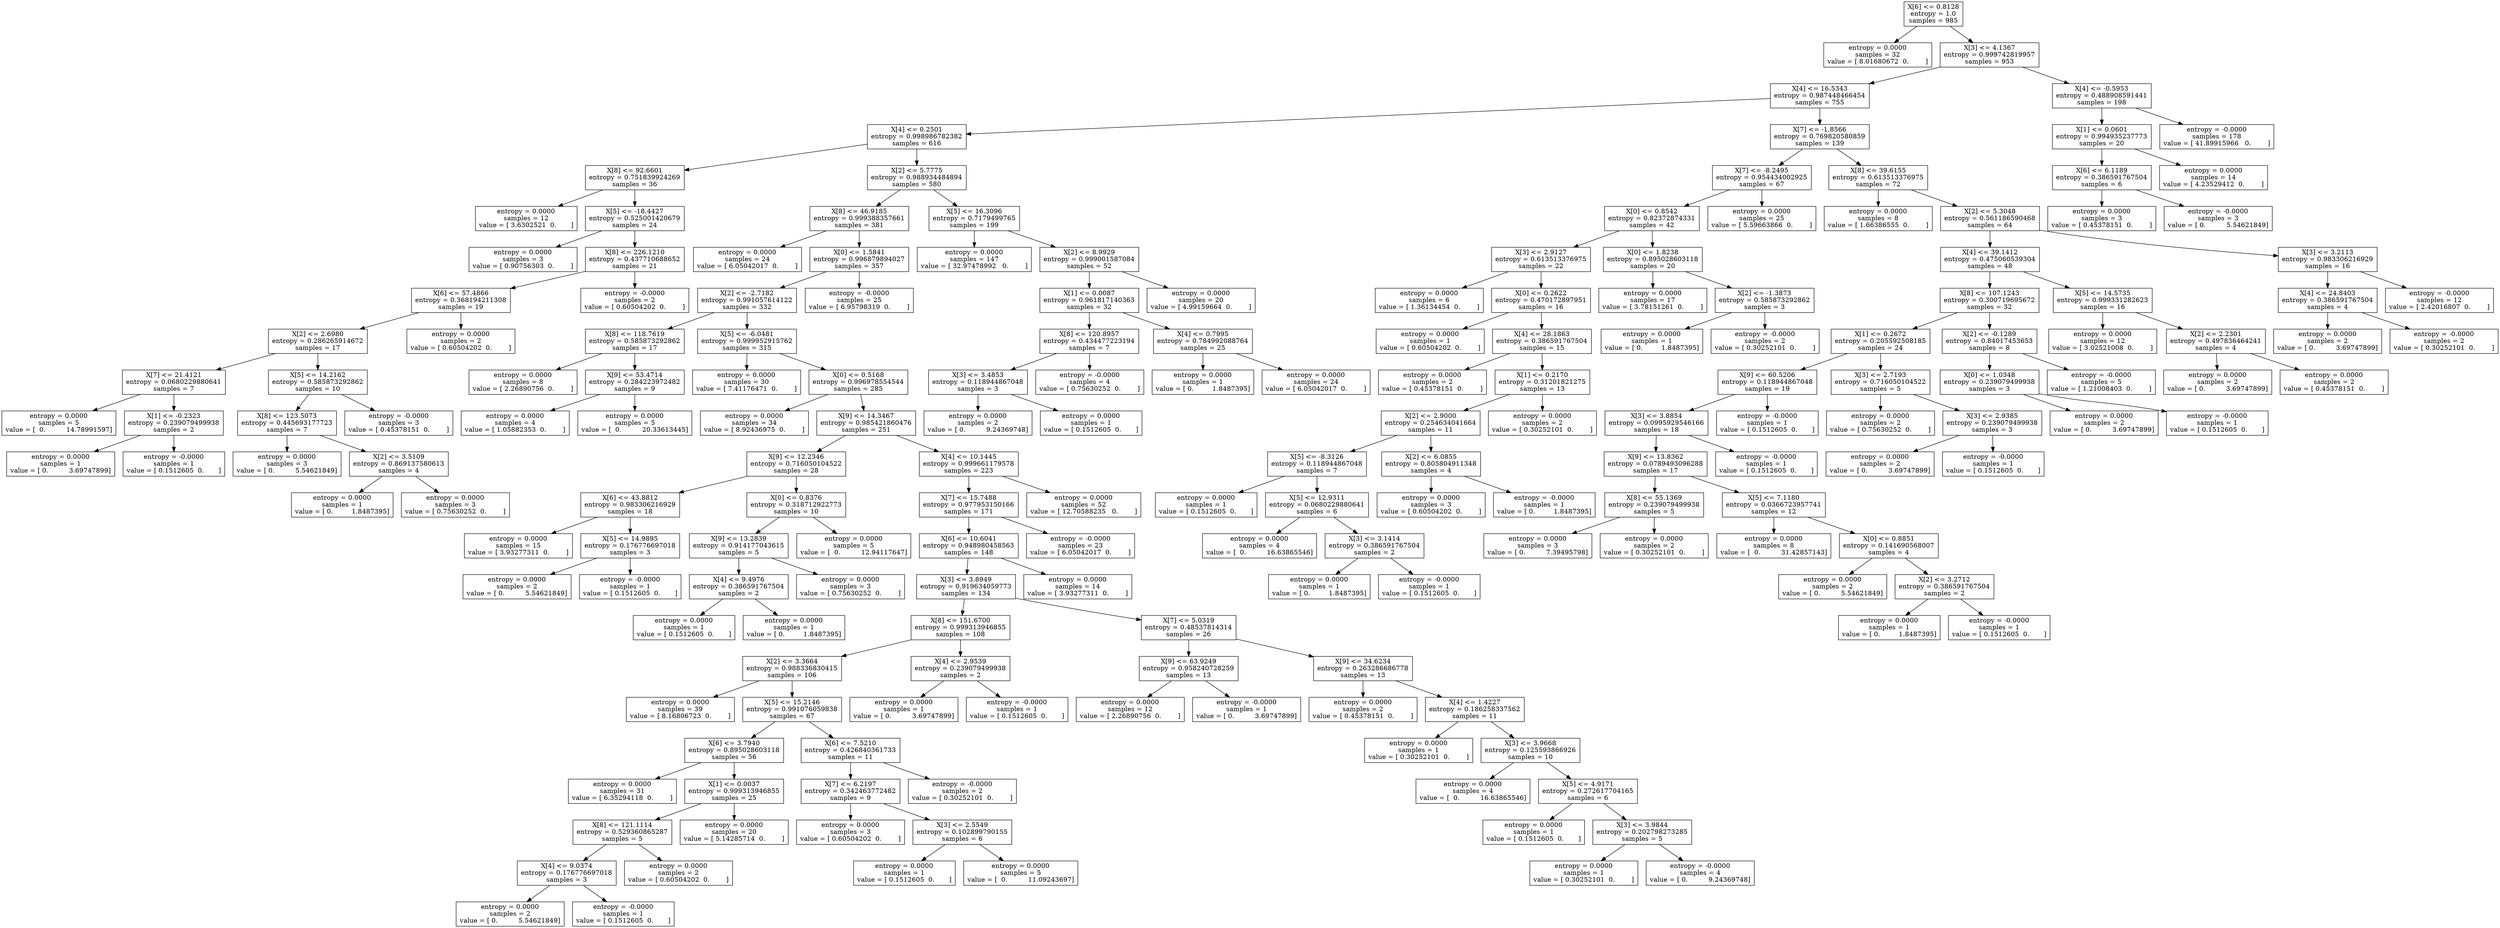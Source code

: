 digraph Tree {
0 [label="X[6] <= 0.8128\nentropy = 1.0\nsamples = 985", shape="box"] ;
1 [label="entropy = 0.0000\nsamples = 32\nvalue = [ 8.01680672  0.        ]", shape="box"] ;
0 -> 1 ;
2 [label="X[3] <= 4.1367\nentropy = 0.999742819957\nsamples = 953", shape="box"] ;
0 -> 2 ;
3 [label="X[4] <= 16.5343\nentropy = 0.987448466454\nsamples = 755", shape="box"] ;
2 -> 3 ;
4 [label="X[4] <= 0.2501\nentropy = 0.998986782382\nsamples = 616", shape="box"] ;
3 -> 4 ;
5 [label="X[8] <= 92.6601\nentropy = 0.751839924269\nsamples = 36", shape="box"] ;
4 -> 5 ;
6 [label="entropy = 0.0000\nsamples = 12\nvalue = [ 3.6302521  0.       ]", shape="box"] ;
5 -> 6 ;
7 [label="X[5] <= -18.4427\nentropy = 0.525001420679\nsamples = 24", shape="box"] ;
5 -> 7 ;
8 [label="entropy = 0.0000\nsamples = 3\nvalue = [ 0.90756303  0.        ]", shape="box"] ;
7 -> 8 ;
9 [label="X[8] <= 226.1210\nentropy = 0.437710688652\nsamples = 21", shape="box"] ;
7 -> 9 ;
10 [label="X[6] <= 57.4866\nentropy = 0.368194211308\nsamples = 19", shape="box"] ;
9 -> 10 ;
11 [label="X[2] <= 2.6980\nentropy = 0.286265914672\nsamples = 17", shape="box"] ;
10 -> 11 ;
12 [label="X[7] <= 21.4121\nentropy = 0.0680229880641\nsamples = 7", shape="box"] ;
11 -> 12 ;
13 [label="entropy = 0.0000\nsamples = 5\nvalue = [  0.          14.78991597]", shape="box"] ;
12 -> 13 ;
14 [label="X[1] <= -0.2323\nentropy = 0.239079499938\nsamples = 2", shape="box"] ;
12 -> 14 ;
15 [label="entropy = 0.0000\nsamples = 1\nvalue = [ 0.          3.69747899]", shape="box"] ;
14 -> 15 ;
16 [label="entropy = -0.0000\nsamples = 1\nvalue = [ 0.1512605  0.       ]", shape="box"] ;
14 -> 16 ;
17 [label="X[5] <= 14.2162\nentropy = 0.585873292862\nsamples = 10", shape="box"] ;
11 -> 17 ;
18 [label="X[8] <= 123.5073\nentropy = 0.445693177723\nsamples = 7", shape="box"] ;
17 -> 18 ;
19 [label="entropy = 0.0000\nsamples = 3\nvalue = [ 0.          5.54621849]", shape="box"] ;
18 -> 19 ;
20 [label="X[2] <= 3.5109\nentropy = 0.869137580613\nsamples = 4", shape="box"] ;
18 -> 20 ;
21 [label="entropy = 0.0000\nsamples = 1\nvalue = [ 0.         1.8487395]", shape="box"] ;
20 -> 21 ;
22 [label="entropy = 0.0000\nsamples = 3\nvalue = [ 0.75630252  0.        ]", shape="box"] ;
20 -> 22 ;
23 [label="entropy = -0.0000\nsamples = 3\nvalue = [ 0.45378151  0.        ]", shape="box"] ;
17 -> 23 ;
24 [label="entropy = 0.0000\nsamples = 2\nvalue = [ 0.60504202  0.        ]", shape="box"] ;
10 -> 24 ;
25 [label="entropy = -0.0000\nsamples = 2\nvalue = [ 0.60504202  0.        ]", shape="box"] ;
9 -> 25 ;
26 [label="X[2] <= 5.7775\nentropy = 0.988934484894\nsamples = 580", shape="box"] ;
4 -> 26 ;
27 [label="X[8] <= 46.9185\nentropy = 0.999388357661\nsamples = 381", shape="box"] ;
26 -> 27 ;
28 [label="entropy = 0.0000\nsamples = 24\nvalue = [ 6.05042017  0.        ]", shape="box"] ;
27 -> 28 ;
29 [label="X[0] <= 1.5841\nentropy = 0.996879894027\nsamples = 357", shape="box"] ;
27 -> 29 ;
30 [label="X[2] <= -2.7182\nentropy = 0.991057614122\nsamples = 332", shape="box"] ;
29 -> 30 ;
31 [label="X[8] <= 118.7619\nentropy = 0.585873292862\nsamples = 17", shape="box"] ;
30 -> 31 ;
32 [label="entropy = 0.0000\nsamples = 8\nvalue = [ 2.26890756  0.        ]", shape="box"] ;
31 -> 32 ;
33 [label="X[9] <= 53.4714\nentropy = 0.284223972482\nsamples = 9", shape="box"] ;
31 -> 33 ;
34 [label="entropy = 0.0000\nsamples = 4\nvalue = [ 1.05882353  0.        ]", shape="box"] ;
33 -> 34 ;
35 [label="entropy = 0.0000\nsamples = 5\nvalue = [  0.          20.33613445]", shape="box"] ;
33 -> 35 ;
36 [label="X[5] <= -6.0481\nentropy = 0.999952915762\nsamples = 315", shape="box"] ;
30 -> 36 ;
37 [label="entropy = 0.0000\nsamples = 30\nvalue = [ 7.41176471  0.        ]", shape="box"] ;
36 -> 37 ;
38 [label="X[0] <= 0.5168\nentropy = 0.996978554544\nsamples = 285", shape="box"] ;
36 -> 38 ;
39 [label="entropy = 0.0000\nsamples = 34\nvalue = [ 8.92436975  0.        ]", shape="box"] ;
38 -> 39 ;
40 [label="X[9] <= 14.3467\nentropy = 0.985421860476\nsamples = 251", shape="box"] ;
38 -> 40 ;
41 [label="X[9] <= 12.2346\nentropy = 0.716050104522\nsamples = 28", shape="box"] ;
40 -> 41 ;
42 [label="X[6] <= 43.8812\nentropy = 0.983306216929\nsamples = 18", shape="box"] ;
41 -> 42 ;
43 [label="entropy = 0.0000\nsamples = 15\nvalue = [ 3.93277311  0.        ]", shape="box"] ;
42 -> 43 ;
44 [label="X[5] <= 14.9895\nentropy = 0.176776697018\nsamples = 3", shape="box"] ;
42 -> 44 ;
45 [label="entropy = 0.0000\nsamples = 2\nvalue = [ 0.          5.54621849]", shape="box"] ;
44 -> 45 ;
46 [label="entropy = -0.0000\nsamples = 1\nvalue = [ 0.1512605  0.       ]", shape="box"] ;
44 -> 46 ;
47 [label="X[0] <= 0.8376\nentropy = 0.318712922773\nsamples = 10", shape="box"] ;
41 -> 47 ;
48 [label="X[9] <= 13.2839\nentropy = 0.914177043615\nsamples = 5", shape="box"] ;
47 -> 48 ;
49 [label="X[4] <= 9.4976\nentropy = 0.386591767504\nsamples = 2", shape="box"] ;
48 -> 49 ;
50 [label="entropy = 0.0000\nsamples = 1\nvalue = [ 0.1512605  0.       ]", shape="box"] ;
49 -> 50 ;
51 [label="entropy = 0.0000\nsamples = 1\nvalue = [ 0.         1.8487395]", shape="box"] ;
49 -> 51 ;
52 [label="entropy = 0.0000\nsamples = 3\nvalue = [ 0.75630252  0.        ]", shape="box"] ;
48 -> 52 ;
53 [label="entropy = 0.0000\nsamples = 5\nvalue = [  0.          12.94117647]", shape="box"] ;
47 -> 53 ;
54 [label="X[4] <= 10.1445\nentropy = 0.999661179578\nsamples = 223", shape="box"] ;
40 -> 54 ;
55 [label="X[7] <= 15.7488\nentropy = 0.977953150166\nsamples = 171", shape="box"] ;
54 -> 55 ;
56 [label="X[6] <= 10.6041\nentropy = 0.948980458563\nsamples = 148", shape="box"] ;
55 -> 56 ;
57 [label="X[3] <= 3.8949\nentropy = 0.919634059773\nsamples = 134", shape="box"] ;
56 -> 57 ;
58 [label="X[8] <= 151.6700\nentropy = 0.999313946855\nsamples = 108", shape="box"] ;
57 -> 58 ;
59 [label="X[2] <= 3.3664\nentropy = 0.988336830415\nsamples = 106", shape="box"] ;
58 -> 59 ;
60 [label="entropy = 0.0000\nsamples = 39\nvalue = [ 8.16806723  0.        ]", shape="box"] ;
59 -> 60 ;
61 [label="X[5] <= 15.2146\nentropy = 0.991076059838\nsamples = 67", shape="box"] ;
59 -> 61 ;
62 [label="X[6] <= 3.7940\nentropy = 0.895028603118\nsamples = 56", shape="box"] ;
61 -> 62 ;
63 [label="entropy = 0.0000\nsamples = 31\nvalue = [ 6.35294118  0.        ]", shape="box"] ;
62 -> 63 ;
64 [label="X[1] <= 0.0037\nentropy = 0.999313946855\nsamples = 25", shape="box"] ;
62 -> 64 ;
65 [label="X[8] <= 121.1114\nentropy = 0.529360865287\nsamples = 5", shape="box"] ;
64 -> 65 ;
66 [label="X[4] <= 9.0374\nentropy = 0.176776697018\nsamples = 3", shape="box"] ;
65 -> 66 ;
67 [label="entropy = 0.0000\nsamples = 2\nvalue = [ 0.          5.54621849]", shape="box"] ;
66 -> 67 ;
68 [label="entropy = -0.0000\nsamples = 1\nvalue = [ 0.1512605  0.       ]", shape="box"] ;
66 -> 68 ;
69 [label="entropy = 0.0000\nsamples = 2\nvalue = [ 0.60504202  0.        ]", shape="box"] ;
65 -> 69 ;
70 [label="entropy = 0.0000\nsamples = 20\nvalue = [ 5.14285714  0.        ]", shape="box"] ;
64 -> 70 ;
71 [label="X[6] <= 7.5210\nentropy = 0.426840361733\nsamples = 11", shape="box"] ;
61 -> 71 ;
72 [label="X[7] <= 6.2197\nentropy = 0.342463772482\nsamples = 9", shape="box"] ;
71 -> 72 ;
73 [label="entropy = 0.0000\nsamples = 3\nvalue = [ 0.60504202  0.        ]", shape="box"] ;
72 -> 73 ;
74 [label="X[3] <= 2.5549\nentropy = 0.102899790155\nsamples = 6", shape="box"] ;
72 -> 74 ;
75 [label="entropy = 0.0000\nsamples = 1\nvalue = [ 0.1512605  0.       ]", shape="box"] ;
74 -> 75 ;
76 [label="entropy = 0.0000\nsamples = 5\nvalue = [  0.          11.09243697]", shape="box"] ;
74 -> 76 ;
77 [label="entropy = -0.0000\nsamples = 2\nvalue = [ 0.30252101  0.        ]", shape="box"] ;
71 -> 77 ;
78 [label="X[4] <= 2.9539\nentropy = 0.239079499938\nsamples = 2", shape="box"] ;
58 -> 78 ;
79 [label="entropy = 0.0000\nsamples = 1\nvalue = [ 0.          3.69747899]", shape="box"] ;
78 -> 79 ;
80 [label="entropy = -0.0000\nsamples = 1\nvalue = [ 0.1512605  0.       ]", shape="box"] ;
78 -> 80 ;
81 [label="X[7] <= 5.0319\nentropy = 0.48537814314\nsamples = 26", shape="box"] ;
57 -> 81 ;
82 [label="X[9] <= 63.9249\nentropy = 0.958240728259\nsamples = 13", shape="box"] ;
81 -> 82 ;
83 [label="entropy = 0.0000\nsamples = 12\nvalue = [ 2.26890756  0.        ]", shape="box"] ;
82 -> 83 ;
84 [label="entropy = -0.0000\nsamples = 1\nvalue = [ 0.          3.69747899]", shape="box"] ;
82 -> 84 ;
85 [label="X[9] <= 34.6234\nentropy = 0.263286686778\nsamples = 13", shape="box"] ;
81 -> 85 ;
86 [label="entropy = 0.0000\nsamples = 2\nvalue = [ 0.45378151  0.        ]", shape="box"] ;
85 -> 86 ;
87 [label="X[4] <= 1.4227\nentropy = 0.186258337562\nsamples = 11", shape="box"] ;
85 -> 87 ;
88 [label="entropy = 0.0000\nsamples = 1\nvalue = [ 0.30252101  0.        ]", shape="box"] ;
87 -> 88 ;
89 [label="X[3] <= 3.9668\nentropy = 0.125593866926\nsamples = 10", shape="box"] ;
87 -> 89 ;
90 [label="entropy = 0.0000\nsamples = 4\nvalue = [  0.          16.63865546]", shape="box"] ;
89 -> 90 ;
91 [label="X[5] <= 4.9171\nentropy = 0.272617704165\nsamples = 6", shape="box"] ;
89 -> 91 ;
92 [label="entropy = 0.0000\nsamples = 1\nvalue = [ 0.1512605  0.       ]", shape="box"] ;
91 -> 92 ;
93 [label="X[3] <= 3.9844\nentropy = 0.202798273285\nsamples = 5", shape="box"] ;
91 -> 93 ;
94 [label="entropy = 0.0000\nsamples = 1\nvalue = [ 0.30252101  0.        ]", shape="box"] ;
93 -> 94 ;
95 [label="entropy = -0.0000\nsamples = 4\nvalue = [ 0.          9.24369748]", shape="box"] ;
93 -> 95 ;
96 [label="entropy = 0.0000\nsamples = 14\nvalue = [ 3.93277311  0.        ]", shape="box"] ;
56 -> 96 ;
97 [label="entropy = -0.0000\nsamples = 23\nvalue = [ 6.05042017  0.        ]", shape="box"] ;
55 -> 97 ;
98 [label="entropy = 0.0000\nsamples = 52\nvalue = [ 12.70588235   0.        ]", shape="box"] ;
54 -> 98 ;
99 [label="entropy = -0.0000\nsamples = 25\nvalue = [ 6.95798319  0.        ]", shape="box"] ;
29 -> 99 ;
100 [label="X[5] <= 16.3096\nentropy = 0.7179499765\nsamples = 199", shape="box"] ;
26 -> 100 ;
101 [label="entropy = 0.0000\nsamples = 147\nvalue = [ 32.97478992   0.        ]", shape="box"] ;
100 -> 101 ;
102 [label="X[2] <= 8.9929\nentropy = 0.999001587084\nsamples = 52", shape="box"] ;
100 -> 102 ;
103 [label="X[1] <= 0.0087\nentropy = 0.961817140363\nsamples = 32", shape="box"] ;
102 -> 103 ;
104 [label="X[8] <= 120.8957\nentropy = 0.434477223194\nsamples = 7", shape="box"] ;
103 -> 104 ;
105 [label="X[3] <= 3.4853\nentropy = 0.118944867048\nsamples = 3", shape="box"] ;
104 -> 105 ;
106 [label="entropy = 0.0000\nsamples = 2\nvalue = [ 0.          9.24369748]", shape="box"] ;
105 -> 106 ;
107 [label="entropy = 0.0000\nsamples = 1\nvalue = [ 0.1512605  0.       ]", shape="box"] ;
105 -> 107 ;
108 [label="entropy = -0.0000\nsamples = 4\nvalue = [ 0.75630252  0.        ]", shape="box"] ;
104 -> 108 ;
109 [label="X[4] <= 0.7995\nentropy = 0.784992088764\nsamples = 25", shape="box"] ;
103 -> 109 ;
110 [label="entropy = 0.0000\nsamples = 1\nvalue = [ 0.         1.8487395]", shape="box"] ;
109 -> 110 ;
111 [label="entropy = 0.0000\nsamples = 24\nvalue = [ 6.05042017  0.        ]", shape="box"] ;
109 -> 111 ;
112 [label="entropy = 0.0000\nsamples = 20\nvalue = [ 4.99159664  0.        ]", shape="box"] ;
102 -> 112 ;
113 [label="X[7] <= -1.8566\nentropy = 0.769820580859\nsamples = 139", shape="box"] ;
3 -> 113 ;
114 [label="X[7] <= -8.2495\nentropy = 0.954434002925\nsamples = 67", shape="box"] ;
113 -> 114 ;
115 [label="X[0] <= 0.8542\nentropy = 0.82372874331\nsamples = 42", shape="box"] ;
114 -> 115 ;
116 [label="X[3] <= 2.9127\nentropy = 0.613513376975\nsamples = 22", shape="box"] ;
115 -> 116 ;
117 [label="entropy = 0.0000\nsamples = 6\nvalue = [ 1.36134454  0.        ]", shape="box"] ;
116 -> 117 ;
118 [label="X[0] <= 0.2622\nentropy = 0.470172897951\nsamples = 16", shape="box"] ;
116 -> 118 ;
119 [label="entropy = 0.0000\nsamples = 1\nvalue = [ 0.60504202  0.        ]", shape="box"] ;
118 -> 119 ;
120 [label="X[4] <= 28.1863\nentropy = 0.386591767504\nsamples = 15", shape="box"] ;
118 -> 120 ;
121 [label="entropy = 0.0000\nsamples = 2\nvalue = [ 0.45378151  0.        ]", shape="box"] ;
120 -> 121 ;
122 [label="X[1] <= 0.2170\nentropy = 0.31201821275\nsamples = 13", shape="box"] ;
120 -> 122 ;
123 [label="X[2] <= 2.9000\nentropy = 0.254634041664\nsamples = 11", shape="box"] ;
122 -> 123 ;
124 [label="X[5] <= -8.3126\nentropy = 0.118944867048\nsamples = 7", shape="box"] ;
123 -> 124 ;
125 [label="entropy = 0.0000\nsamples = 1\nvalue = [ 0.1512605  0.       ]", shape="box"] ;
124 -> 125 ;
126 [label="X[5] <= 12.9311\nentropy = 0.0680229880641\nsamples = 6", shape="box"] ;
124 -> 126 ;
127 [label="entropy = 0.0000\nsamples = 4\nvalue = [  0.          16.63865546]", shape="box"] ;
126 -> 127 ;
128 [label="X[3] <= 3.1414\nentropy = 0.386591767504\nsamples = 2", shape="box"] ;
126 -> 128 ;
129 [label="entropy = 0.0000\nsamples = 1\nvalue = [ 0.         1.8487395]", shape="box"] ;
128 -> 129 ;
130 [label="entropy = -0.0000\nsamples = 1\nvalue = [ 0.1512605  0.       ]", shape="box"] ;
128 -> 130 ;
131 [label="X[2] <= 6.0855\nentropy = 0.805804911348\nsamples = 4", shape="box"] ;
123 -> 131 ;
132 [label="entropy = 0.0000\nsamples = 3\nvalue = [ 0.60504202  0.        ]", shape="box"] ;
131 -> 132 ;
133 [label="entropy = -0.0000\nsamples = 1\nvalue = [ 0.         1.8487395]", shape="box"] ;
131 -> 133 ;
134 [label="entropy = 0.0000\nsamples = 2\nvalue = [ 0.30252101  0.        ]", shape="box"] ;
122 -> 134 ;
135 [label="X[0] <= 1.8238\nentropy = 0.895028603118\nsamples = 20", shape="box"] ;
115 -> 135 ;
136 [label="entropy = 0.0000\nsamples = 17\nvalue = [ 3.78151261  0.        ]", shape="box"] ;
135 -> 136 ;
137 [label="X[2] <= -1.3873\nentropy = 0.585873292862\nsamples = 3", shape="box"] ;
135 -> 137 ;
138 [label="entropy = 0.0000\nsamples = 1\nvalue = [ 0.         1.8487395]", shape="box"] ;
137 -> 138 ;
139 [label="entropy = -0.0000\nsamples = 2\nvalue = [ 0.30252101  0.        ]", shape="box"] ;
137 -> 139 ;
140 [label="entropy = 0.0000\nsamples = 25\nvalue = [ 5.59663866  0.        ]", shape="box"] ;
114 -> 140 ;
141 [label="X[8] <= 39.6155\nentropy = 0.613513376975\nsamples = 72", shape="box"] ;
113 -> 141 ;
142 [label="entropy = 0.0000\nsamples = 8\nvalue = [ 1.66386555  0.        ]", shape="box"] ;
141 -> 142 ;
143 [label="X[2] <= 5.3048\nentropy = 0.561186590468\nsamples = 64", shape="box"] ;
141 -> 143 ;
144 [label="X[4] <= 39.1412\nentropy = 0.475060539304\nsamples = 48", shape="box"] ;
143 -> 144 ;
145 [label="X[8] <= 107.1243\nentropy = 0.300719695672\nsamples = 32", shape="box"] ;
144 -> 145 ;
146 [label="X[1] <= 0.2672\nentropy = 0.205592508185\nsamples = 24", shape="box"] ;
145 -> 146 ;
147 [label="X[9] <= 60.5206\nentropy = 0.118944867048\nsamples = 19", shape="box"] ;
146 -> 147 ;
148 [label="X[3] <= 3.8854\nentropy = 0.0995929546166\nsamples = 18", shape="box"] ;
147 -> 148 ;
149 [label="X[9] <= 13.8362\nentropy = 0.0789493096288\nsamples = 17", shape="box"] ;
148 -> 149 ;
150 [label="X[8] <= 55.1369\nentropy = 0.239079499938\nsamples = 5", shape="box"] ;
149 -> 150 ;
151 [label="entropy = 0.0000\nsamples = 3\nvalue = [ 0.          7.39495798]", shape="box"] ;
150 -> 151 ;
152 [label="entropy = 0.0000\nsamples = 2\nvalue = [ 0.30252101  0.        ]", shape="box"] ;
150 -> 152 ;
153 [label="X[5] <= 7.1180\nentropy = 0.0366723957741\nsamples = 12", shape="box"] ;
149 -> 153 ;
154 [label="entropy = 0.0000\nsamples = 8\nvalue = [  0.          31.42857143]", shape="box"] ;
153 -> 154 ;
155 [label="X[0] <= 0.8851\nentropy = 0.141690568007\nsamples = 4", shape="box"] ;
153 -> 155 ;
156 [label="entropy = 0.0000\nsamples = 2\nvalue = [ 0.          5.54621849]", shape="box"] ;
155 -> 156 ;
157 [label="X[2] <= 3.2712\nentropy = 0.386591767504\nsamples = 2", shape="box"] ;
155 -> 157 ;
158 [label="entropy = 0.0000\nsamples = 1\nvalue = [ 0.         1.8487395]", shape="box"] ;
157 -> 158 ;
159 [label="entropy = -0.0000\nsamples = 1\nvalue = [ 0.1512605  0.       ]", shape="box"] ;
157 -> 159 ;
160 [label="entropy = -0.0000\nsamples = 1\nvalue = [ 0.1512605  0.       ]", shape="box"] ;
148 -> 160 ;
161 [label="entropy = -0.0000\nsamples = 1\nvalue = [ 0.1512605  0.       ]", shape="box"] ;
147 -> 161 ;
162 [label="X[3] <= 2.7193\nentropy = 0.716050104522\nsamples = 5", shape="box"] ;
146 -> 162 ;
163 [label="entropy = 0.0000\nsamples = 2\nvalue = [ 0.75630252  0.        ]", shape="box"] ;
162 -> 163 ;
164 [label="X[3] <= 2.9385\nentropy = 0.239079499938\nsamples = 3", shape="box"] ;
162 -> 164 ;
165 [label="entropy = 0.0000\nsamples = 2\nvalue = [ 0.          3.69747899]", shape="box"] ;
164 -> 165 ;
166 [label="entropy = -0.0000\nsamples = 1\nvalue = [ 0.1512605  0.       ]", shape="box"] ;
164 -> 166 ;
167 [label="X[2] <= -0.1289\nentropy = 0.84017453653\nsamples = 8", shape="box"] ;
145 -> 167 ;
168 [label="X[0] <= 1.0348\nentropy = 0.239079499938\nsamples = 3", shape="box"] ;
167 -> 168 ;
169 [label="entropy = 0.0000\nsamples = 2\nvalue = [ 0.          3.69747899]", shape="box"] ;
168 -> 169 ;
170 [label="entropy = -0.0000\nsamples = 1\nvalue = [ 0.1512605  0.       ]", shape="box"] ;
168 -> 170 ;
171 [label="entropy = -0.0000\nsamples = 5\nvalue = [ 1.21008403  0.        ]", shape="box"] ;
167 -> 171 ;
172 [label="X[5] <= 14.5735\nentropy = 0.999331282623\nsamples = 16", shape="box"] ;
144 -> 172 ;
173 [label="entropy = 0.0000\nsamples = 12\nvalue = [ 3.02521008  0.        ]", shape="box"] ;
172 -> 173 ;
174 [label="X[2] <= 2.2301\nentropy = 0.497836464241\nsamples = 4", shape="box"] ;
172 -> 174 ;
175 [label="entropy = 0.0000\nsamples = 2\nvalue = [ 0.          3.69747899]", shape="box"] ;
174 -> 175 ;
176 [label="entropy = 0.0000\nsamples = 2\nvalue = [ 0.45378151  0.        ]", shape="box"] ;
174 -> 176 ;
177 [label="X[3] <= 3.2113\nentropy = 0.983306216929\nsamples = 16", shape="box"] ;
143 -> 177 ;
178 [label="X[4] <= 24.8403\nentropy = 0.386591767504\nsamples = 4", shape="box"] ;
177 -> 178 ;
179 [label="entropy = 0.0000\nsamples = 2\nvalue = [ 0.          3.69747899]", shape="box"] ;
178 -> 179 ;
180 [label="entropy = -0.0000\nsamples = 2\nvalue = [ 0.30252101  0.        ]", shape="box"] ;
178 -> 180 ;
181 [label="entropy = -0.0000\nsamples = 12\nvalue = [ 2.42016807  0.        ]", shape="box"] ;
177 -> 181 ;
182 [label="X[4] <= -0.5953\nentropy = 0.488908591441\nsamples = 198", shape="box"] ;
2 -> 182 ;
183 [label="X[1] <= 0.0601\nentropy = 0.994935237773\nsamples = 20", shape="box"] ;
182 -> 183 ;
184 [label="X[6] <= 6.1189\nentropy = 0.386591767504\nsamples = 6", shape="box"] ;
183 -> 184 ;
185 [label="entropy = 0.0000\nsamples = 3\nvalue = [ 0.45378151  0.        ]", shape="box"] ;
184 -> 185 ;
186 [label="entropy = -0.0000\nsamples = 3\nvalue = [ 0.          5.54621849]", shape="box"] ;
184 -> 186 ;
187 [label="entropy = 0.0000\nsamples = 14\nvalue = [ 4.23529412  0.        ]", shape="box"] ;
183 -> 187 ;
188 [label="entropy = -0.0000\nsamples = 178\nvalue = [ 41.89915966   0.        ]", shape="box"] ;
182 -> 188 ;
}